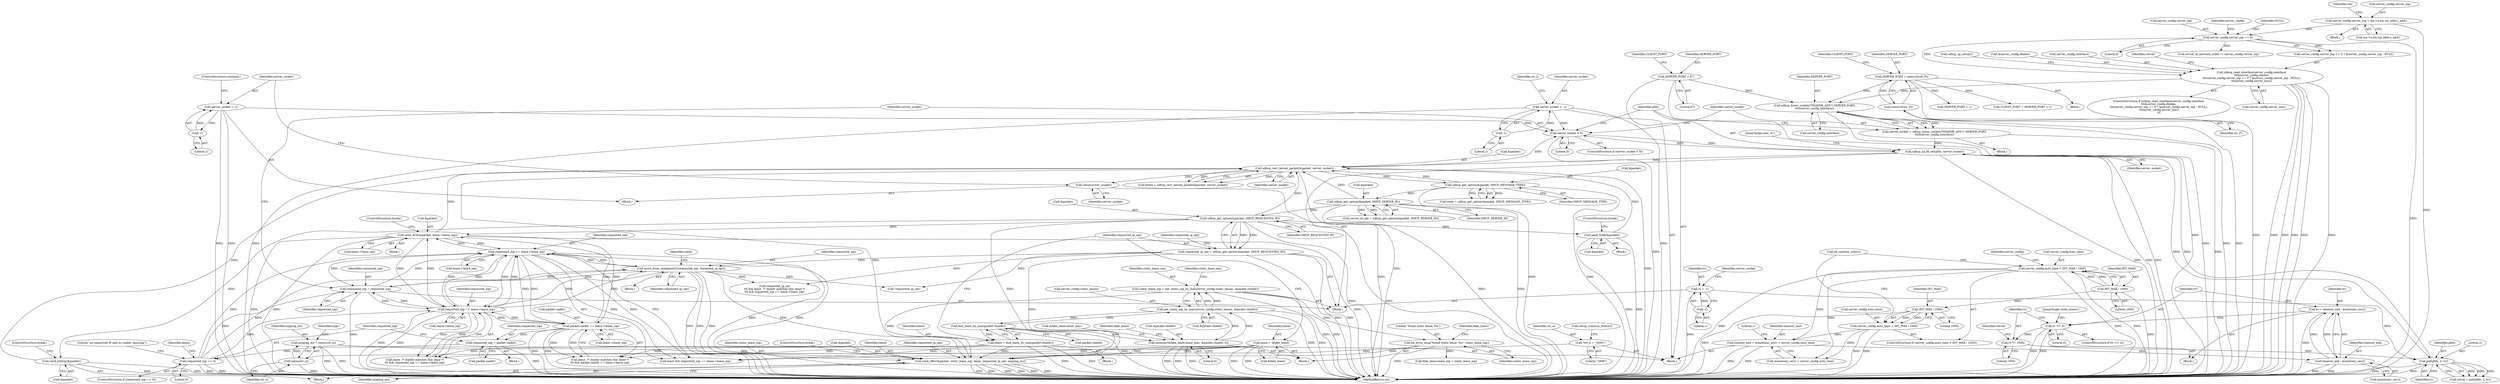 digraph "0_busybox_6d3b4bb24da9a07c263f3c1acf8df85382ff562c_1@API" {
"1000516" [label="(Call,close(server_socket))"];
"1000497" [label="(Call,udhcp_recv_kernel_packet(&packet, server_socket))"];
"1000642" [label="(Call,udhcp_get_option(&packet, DHCP_REQUESTED_IP))"];
"1000571" [label="(Call,udhcp_get_option(&packet, DHCP_SERVER_ID))"];
"1000545" [label="(Call,udhcp_get_option(&packet, DHCP_MESSAGE_TYPE))"];
"1000699" [label="(Call,send_ACK(&packet, lease->lease_nip))"];
"1000693" [label="(Call,requested_nip == lease->lease_nip)"];
"1000649" [label="(Call,move_from_unaligned32(requested_nip, requested_ip_opt))"];
"1000396" [label="(Call,requested_nip = requested_nip)"];
"1000683" [label="(Call,requested_nip == 0)"];
"1000677" [label="(Call,requested_nip = packet.ciaddr)"];
"1000761" [label="(Call,packet.ciaddr == lease->lease_nip)"];
"1000726" [label="(Call,requested_nip == lease->lease_nip)"];
"1000640" [label="(Call,requested_ip_opt = udhcp_get_option(&packet, DHCP_REQUESTED_IP))"];
"1000711" [label="(Call,send_NAK(&packet))"];
"1000780" [label="(Call,send_inform(&packet))"];
"1000661" [label="(Call,send_offer(&packet, static_lease_nip, lease, requested_ip_opt, arpping_ms))"];
"1000592" [label="(Call,static_lease_nip = get_static_nip_by_mac(server_config.static_leases, &packet.chaddr))"];
"1000594" [label="(Call,get_static_nip_by_mac(server_config.static_leases, &packet.chaddr))"];
"1000608" [label="(Call,memcpy(&fake_lease.lease_mac, &packet.chaddr, 6))"];
"1000636" [label="(Call,find_lease_by_mac(packet.chaddr))"];
"1000605" [label="(Call,bb_error_msg(\"found static lease: %x\", static_lease_nip))"];
"1000628" [label="(Call,lease = &fake_lease)"];
"1000634" [label="(Call,lease = find_lease_by_mac(packet.chaddr))"];
"1000239" [label="(Call,arpping_ms = xatou(str_a))"];
"1000241" [label="(Call,xatou(str_a))"];
"1000159" [label="(Call,*str_a = \"2000\")"];
"1000414" [label="(Call,udhcp_sp_fd_set(pfds, server_socket))"];
"1000445" [label="(Call,poll(pfds, 2, tv))"];
"1000440" [label="(Call,tv *= 1000)"];
"1000433" [label="(Call,tv <= 0)"];
"1000427" [label="(Call,tv = timeout_end - monotonic_sec())"];
"1000429" [label="(Call,timeout_end - monotonic_sec())"];
"1000379" [label="(Call,timeout_end = monotonic_sec() + server_config.auto_time)"];
"1000253" [label="(Call,server_config.auto_time > INT_MAX / 1000)"];
"1000257" [label="(Call,INT_MAX / 1000)"];
"1000260" [label="(Call,server_config.auto_time = INT_MAX / 1000)"];
"1000264" [label="(Call,INT_MAX / 1000)"];
"1000418" [label="(Call,tv = -1)"];
"1000420" [label="(Call,-1)"];
"1000403" [label="(Call,server_socket < 0)"];
"1000518" [label="(Call,server_socket = -1)"];
"1000520" [label="(Call,-1)"];
"1000144" [label="(Call,server_socket = -1)"];
"1000146" [label="(Call,-1)"];
"1000407" [label="(Call,server_socket = udhcp_listen_socket(/*INADDR_ANY,*/ SERVER_PORT,\n\t\t\t\t\tserver_config.interface))"];
"1000409" [label="(Call,udhcp_listen_socket(/*INADDR_ANY,*/ SERVER_PORT,\n\t\t\t\t\tserver_config.interface))"];
"1000165" [label="(Call,SERVER_PORT = 67)"];
"1000230" [label="(Call,SERVER_PORT = xatou16(str_P))"];
"1000232" [label="(Call,xatou16(str_P))"];
"1000350" [label="(Call,udhcp_read_interface(server_config.interface,\n\t\t\t&server_config.ifindex,\n\t\t\t(server_config.server_nip == 0 ? &server_config.server_nip : NULL),\n\t\t\tserver_config.server_mac))"];
"1000359" [label="(Call,server_config.server_nip == 0)"];
"1000210" [label="(Call,server_config.server_nip = lsa->u.sin.sin_addr.s_addr)"];
"1000761" [label="(Call,packet.ciaddr == lease->lease_nip)"];
"1000711" [label="(Call,send_NAK(&packet))"];
"1000265" [label="(Identifier,INT_MAX)"];
"1000519" [label="(Identifier,server_socket)"];
"1000667" [label="(Identifier,arpping_ms)"];
"1000699" [label="(Call,send_ACK(&packet, lease->lease_nip))"];
"1000515" [label="(Block,)"];
"1000235" [label="(Identifier,CLIENT_PORT)"];
"1000595" [label="(Call,server_config.static_leases)"];
"1000402" [label="(ControlStructure,if (server_socket < 0))"];
"1000661" [label="(Call,send_offer(&packet, static_lease_nip, lease, requested_ip_opt, arpping_ms))"];
"1000363" [label="(Literal,0)"];
"1000628" [label="(Call,lease = &fake_lease)"];
"1000500" [label="(Identifier,server_socket)"];
"1000230" [label="(Call,SERVER_PORT = xatou16(str_P))"];
"1000694" [label="(Identifier,requested_nip)"];
"1000254" [label="(Call,server_config.auto_time)"];
"1000495" [label="(Call,bytes = udhcp_recv_kernel_packet(&packet, server_socket))"];
"1000684" [label="(Identifier,requested_nip)"];
"1000691" [label="(Call,lease && requested_nip == lease->lease_nip)"];
"1000635" [label="(Identifier,lease)"];
"1000377" [label="(Call,udhcp_sp_setup())"];
"1000161" [label="(Literal,\"2000\")"];
"1000594" [label="(Call,get_static_nip_by_mac(server_config.static_leases, &packet.chaddr))"];
"1000415" [label="(Identifier,pfds)"];
"1000360" [label="(Call,server_config.server_nip)"];
"1000403" [label="(Call,server_socket < 0)"];
"1000444" [label="(Identifier,retval)"];
"1000702" [label="(Call,lease->lease_nip)"];
"1000608" [label="(Call,memcpy(&fake_lease.lease_mac, &packet.chaddr, 6))"];
"1000712" [label="(Call,&packet)"];
"1000688" [label="(Literal,\"no requested IP and no ciaddr, ignoring\")"];
"1000517" [label="(Identifier,server_socket)"];
"1000433" [label="(Call,tv <= 0)"];
"1000726" [label="(Call,requested_nip == lease->lease_nip)"];
"1000418" [label="(Call,tv = -1)"];
"1000683" [label="(Call,requested_nip == 0)"];
"1000605" [label="(Call,bb_error_msg(\"found static lease: %x\", static_lease_nip))"];
"1000705" [label="(ControlStructure,break;)"];
"1000650" [label="(Identifier,requested_nip)"];
"1000437" [label="(JumpTarget,write_leases:)"];
"1000666" [label="(Identifier,requested_ip_opt)"];
"1000645" [label="(Identifier,DHCP_REQUESTED_IP)"];
"1000620" [label="(Identifier,fake_lease)"];
"1000611" [label="(Identifier,fake_lease)"];
"1000359" [label="(Call,server_config.server_nip == 0)"];
"1000405" [label="(Literal,0)"];
"1000583" [label="(Call,server_id_network_order != server_config.server_nip)"];
"1000634" [label="(Call,lease = find_lease_by_mac(packet.chaddr))"];
"1000421" [label="(Literal,1)"];
"1000232" [label="(Call,xatou16(str_P))"];
"1000435" [label="(Literal,0)"];
"1000630" [label="(Call,&fake_lease)"];
"1000498" [label="(Call,&packet)"];
"1000780" [label="(Call,send_inform(&packet))"];
"1000266" [label="(Literal,1000)"];
"1000144" [label="(Call,server_socket = -1)"];
"1000569" [label="(Call,server_id_opt = udhcp_get_option(&packet, DHCP_SERVER_ID))"];
"1000354" [label="(Call,&server_config.ifindex)"];
"1000640" [label="(Call,requested_ip_opt = udhcp_get_option(&packet, DHCP_REQUESTED_IP))"];
"1000253" [label="(Call,server_config.auto_time > INT_MAX / 1000)"];
"1000603" [label="(Identifier,static_lease_nip)"];
"1000236" [label="(Call,SERVER_PORT + 1)"];
"1000677" [label="(Call,requested_nip = packet.ciaddr)"];
"1000432" [label="(ControlStructure,if (tv <= 0))"];
"1000428" [label="(Identifier,tv)"];
"1000637" [label="(Call,packet.chaddr)"];
"1000147" [label="(Literal,1)"];
"1000434" [label="(Identifier,tv)"];
"1000159" [label="(Call,*str_a = \"2000\")"];
"1000636" [label="(Call,find_lease_by_mac(packet.chaddr))"];
"1000349" [label="(ControlStructure,if (udhcp_read_interface(server_config.interface,\n\t\t\t&server_config.ifindex,\n\t\t\t(server_config.server_nip == 0 ? &server_config.server_nip : NULL),\n\t\t\tserver_config.server_mac)\n\t))"];
"1000546" [label="(Call,&packet)"];
"1000246" [label="(Identifier,argv)"];
"1000165" [label="(Call,SERVER_PORT = 67)"];
"1000607" [label="(Identifier,static_lease_nip)"];
"1000366" [label="(Identifier,server_config)"];
"1000231" [label="(Identifier,SERVER_PORT)"];
"1000259" [label="(Literal,1000)"];
"1000224" [label="(Identifier,lsa)"];
"1000618" [label="(Call,fake_lease.lease_nip = static_lease_nip)"];
"1000633" [label="(Block,)"];
"1000617" [label="(Literal,6)"];
"1000642" [label="(Call,udhcp_get_option(&packet, DHCP_REQUESTED_IP))"];
"1000674" [label="(Call,!requested_ip_opt)"];
"1000682" [label="(ControlStructure,if (requested_nip == 0))"];
"1000234" [label="(Call,CLIENT_PORT = SERVER_PORT + 1)"];
"1000351" [label="(Call,server_config.interface)"];
"1000593" [label="(Identifier,static_lease_nip)"];
"1000169" [label="(Identifier,CLIENT_PORT)"];
"1000613" [label="(Call,&packet.chaddr)"];
"1000160" [label="(Identifier,str_a)"];
"1000164" [label="(Call,setup_common_bufsiz())"];
"1000521" [label="(Literal,1)"];
"1000430" [label="(Identifier,timeout_end)"];
"1000710" [label="(Block,)"];
"1000448" [label="(Identifier,tv)"];
"1000765" [label="(Call,lease->lease_nip)"];
"1000446" [label="(Identifier,pfds)"];
"1000417" [label="(JumpTarget,new_tv:)"];
"1000695" [label="(Call,lease->lease_nip)"];
"1000664" [label="(Identifier,static_lease_nip)"];
"1000497" [label="(Call,udhcp_recv_kernel_packet(&packet, server_socket))"];
"1000571" [label="(Call,udhcp_get_option(&packet, DHCP_SERVER_ID))"];
"1000142" [label="(Block,)"];
"1000443" [label="(Call,retval = poll(pfds, 2, tv))"];
"1000685" [label="(Literal,0)"];
"1000368" [label="(Identifier,NULL)"];
"1000264" [label="(Call,INT_MAX / 1000)"];
"1000722" [label="(Call,requested_ip_opt\n\t\t\t && lease  /* chaddr matches this lease */\n\t\t\t && requested_nip == lease->lease_nip)"];
"1000166" [label="(Identifier,SERVER_PORT)"];
"1000692" [label="(Identifier,lease)"];
"1000380" [label="(Identifier,timeout_end)"];
"1000426" [label="(Block,)"];
"1000240" [label="(Identifier,arpping_ms)"];
"1000396" [label="(Call,requested_nip = requested_nip)"];
"1000629" [label="(Identifier,lease)"];
"1000431" [label="(Call,monotonic_sec())"];
"1000407" [label="(Call,server_socket = udhcp_listen_socket(/*INADDR_ANY,*/ SERVER_PORT,\n\t\t\t\t\tserver_config.interface))"];
"1000379" [label="(Call,timeout_end = monotonic_sec() + server_config.auto_time)"];
"1000387" [label="(Literal,1)"];
"1000516" [label="(Call,close(server_socket))"];
"1000520" [label="(Call,-1)"];
"1000411" [label="(Call,server_config.interface)"];
"1000408" [label="(Identifier,server_socket)"];
"1000156" [label="(Identifier,str_I)"];
"1000548" [label="(Identifier,DHCP_MESSAGE_TYPE)"];
"1000724" [label="(Call,lease  /* chaddr matches this lease */\n\t\t\t && requested_nip == lease->lease_nip)"];
"1000257" [label="(Call,INT_MAX / 1000)"];
"1000419" [label="(Identifier,tv)"];
"1000406" [label="(Block,)"];
"1000211" [label="(Call,server_config.server_nip)"];
"1000241" [label="(Call,xatou(str_a))"];
"1000239" [label="(Call,arpping_ms = xatou(str_a))"];
"1000656" [label="(Block,)"];
"1000210" [label="(Call,server_config.server_nip = lsa->u.sin.sin_addr.s_addr)"];
"1000442" [label="(Literal,1000)"];
"1000214" [label="(Call,lsa->u.sin.sin_addr.s_addr)"];
"1000609" [label="(Call,&fake_lease.lease_mac)"];
"1000252" [label="(ControlStructure,if (server_config.auto_time > INT_MAX / 1000))"];
"1000574" [label="(Identifier,DHCP_SERVER_ID)"];
"1000233" [label="(Identifier,str_P)"];
"1000397" [label="(Identifier,requested_nip)"];
"1000783" [label="(ControlStructure,break;)"];
"1000202" [label="(Block,)"];
"1000429" [label="(Call,timeout_end - monotonic_sec())"];
"1000643" [label="(Call,&packet)"];
"1000700" [label="(Call,&packet)"];
"1000762" [label="(Call,packet.ciaddr)"];
"1000146" [label="(Call,-1)"];
"1000420" [label="(Call,-1)"];
"1000781" [label="(Call,&packet)"];
"1000641" [label="(Identifier,requested_ip_opt)"];
"1000648" [label="(Block,)"];
"1000727" [label="(Identifier,requested_nip)"];
"1000410" [label="(Identifier,SERVER_PORT)"];
"1000267" [label="(Call,bb_sanitize_stdio())"];
"1000145" [label="(Identifier,server_socket)"];
"1000654" [label="(Identifier,state)"];
"1000242" [label="(Identifier,str_a)"];
"1000545" [label="(Call,udhcp_get_option(&packet, DHCP_MESSAGE_TYPE))"];
"1000167" [label="(Literal,67)"];
"1000604" [label="(Block,)"];
"1000447" [label="(Literal,2)"];
"1000714" [label="(ControlStructure,break;)"];
"1000693" [label="(Call,requested_nip == lease->lease_nip)"];
"1000649" [label="(Call,move_from_unaligned32(requested_nip, requested_ip_opt))"];
"1000369" [label="(Call,server_config.server_mac)"];
"1000647" [label="(Identifier,requested_ip_opt)"];
"1000440" [label="(Call,tv *= 1000)"];
"1000651" [label="(Identifier,requested_ip_opt)"];
"1000258" [label="(Identifier,INT_MAX)"];
"1000668" [label="(ControlStructure,break;)"];
"1000759" [label="(Call,lease  /* chaddr matches this lease */\n\t\t\t && packet.ciaddr == lease->lease_nip)"];
"1000662" [label="(Call,&packet)"];
"1000424" [label="(Identifier,server_config)"];
"1000427" [label="(Call,tv = timeout_end - monotonic_sec())"];
"1000260" [label="(Call,server_config.auto_time = INT_MAX / 1000)"];
"1000388" [label="(Block,)"];
"1000398" [label="(Identifier,requested_nip)"];
"1000262" [label="(Identifier,server_config)"];
"1000728" [label="(Call,lease->lease_nip)"];
"1000441" [label="(Identifier,tv)"];
"1000522" [label="(ControlStructure,continue;)"];
"1000679" [label="(Call,packet.ciaddr)"];
"1000350" [label="(Call,udhcp_read_interface(server_config.interface,\n\t\t\t&server_config.ifindex,\n\t\t\t(server_config.server_nip == 0 ? &server_config.server_nip : NULL),\n\t\t\tserver_config.server_mac))"];
"1000698" [label="(Block,)"];
"1000598" [label="(Call,&packet.chaddr)"];
"1000676" [label="(Block,)"];
"1000592" [label="(Call,static_lease_nip = get_static_nip_by_mac(server_config.static_leases, &packet.chaddr))"];
"1000606" [label="(Literal,\"found static lease: %x\")"];
"1000358" [label="(Call,server_config.server_nip == 0 ? &server_config.server_nip : NULL)"];
"1000445" [label="(Call,poll(pfds, 2, tv))"];
"1000665" [label="(Identifier,lease)"];
"1000414" [label="(Call,udhcp_sp_fd_set(pfds, server_socket))"];
"1000543" [label="(Call,state = udhcp_get_option(&packet, DHCP_MESSAGE_TYPE))"];
"1000404" [label="(Identifier,server_socket)"];
"1000381" [label="(Call,monotonic_sec() + server_config.auto_time)"];
"1000261" [label="(Call,server_config.auto_time)"];
"1000518" [label="(Call,server_socket = -1)"];
"1000678" [label="(Identifier,requested_nip)"];
"1000795" [label="(MethodReturn,int)"];
"1000572" [label="(Call,&packet)"];
"1000416" [label="(Identifier,server_socket)"];
"1000409" [label="(Call,udhcp_listen_socket(/*INADDR_ANY,*/ SERVER_PORT,\n\t\t\t\t\tserver_config.interface))"];
"1000229" [label="(Block,)"];
"1000374" [label="(Identifier,retval)"];
"1000516" -> "1000515"  [label="AST: "];
"1000516" -> "1000517"  [label="CFG: "];
"1000517" -> "1000516"  [label="AST: "];
"1000519" -> "1000516"  [label="CFG: "];
"1000516" -> "1000795"  [label="DDG: "];
"1000497" -> "1000516"  [label="DDG: "];
"1000497" -> "1000495"  [label="AST: "];
"1000497" -> "1000500"  [label="CFG: "];
"1000498" -> "1000497"  [label="AST: "];
"1000500" -> "1000497"  [label="AST: "];
"1000495" -> "1000497"  [label="CFG: "];
"1000497" -> "1000795"  [label="DDG: "];
"1000497" -> "1000795"  [label="DDG: "];
"1000497" -> "1000403"  [label="DDG: "];
"1000497" -> "1000495"  [label="DDG: "];
"1000497" -> "1000495"  [label="DDG: "];
"1000642" -> "1000497"  [label="DDG: "];
"1000699" -> "1000497"  [label="DDG: "];
"1000711" -> "1000497"  [label="DDG: "];
"1000780" -> "1000497"  [label="DDG: "];
"1000661" -> "1000497"  [label="DDG: "];
"1000545" -> "1000497"  [label="DDG: "];
"1000571" -> "1000497"  [label="DDG: "];
"1000414" -> "1000497"  [label="DDG: "];
"1000497" -> "1000545"  [label="DDG: "];
"1000642" -> "1000640"  [label="AST: "];
"1000642" -> "1000645"  [label="CFG: "];
"1000643" -> "1000642"  [label="AST: "];
"1000645" -> "1000642"  [label="AST: "];
"1000640" -> "1000642"  [label="CFG: "];
"1000642" -> "1000795"  [label="DDG: "];
"1000642" -> "1000795"  [label="DDG: "];
"1000642" -> "1000640"  [label="DDG: "];
"1000642" -> "1000640"  [label="DDG: "];
"1000571" -> "1000642"  [label="DDG: "];
"1000642" -> "1000661"  [label="DDG: "];
"1000642" -> "1000699"  [label="DDG: "];
"1000642" -> "1000711"  [label="DDG: "];
"1000642" -> "1000780"  [label="DDG: "];
"1000571" -> "1000569"  [label="AST: "];
"1000571" -> "1000574"  [label="CFG: "];
"1000572" -> "1000571"  [label="AST: "];
"1000574" -> "1000571"  [label="AST: "];
"1000569" -> "1000571"  [label="CFG: "];
"1000571" -> "1000795"  [label="DDG: "];
"1000571" -> "1000795"  [label="DDG: "];
"1000571" -> "1000569"  [label="DDG: "];
"1000571" -> "1000569"  [label="DDG: "];
"1000545" -> "1000571"  [label="DDG: "];
"1000545" -> "1000543"  [label="AST: "];
"1000545" -> "1000548"  [label="CFG: "];
"1000546" -> "1000545"  [label="AST: "];
"1000548" -> "1000545"  [label="AST: "];
"1000543" -> "1000545"  [label="CFG: "];
"1000545" -> "1000795"  [label="DDG: "];
"1000545" -> "1000795"  [label="DDG: "];
"1000545" -> "1000543"  [label="DDG: "];
"1000545" -> "1000543"  [label="DDG: "];
"1000699" -> "1000698"  [label="AST: "];
"1000699" -> "1000702"  [label="CFG: "];
"1000700" -> "1000699"  [label="AST: "];
"1000702" -> "1000699"  [label="AST: "];
"1000705" -> "1000699"  [label="CFG: "];
"1000699" -> "1000795"  [label="DDG: "];
"1000699" -> "1000795"  [label="DDG: "];
"1000699" -> "1000795"  [label="DDG: "];
"1000699" -> "1000693"  [label="DDG: "];
"1000693" -> "1000699"  [label="DDG: "];
"1000761" -> "1000699"  [label="DDG: "];
"1000726" -> "1000699"  [label="DDG: "];
"1000699" -> "1000726"  [label="DDG: "];
"1000699" -> "1000761"  [label="DDG: "];
"1000693" -> "1000691"  [label="AST: "];
"1000693" -> "1000695"  [label="CFG: "];
"1000694" -> "1000693"  [label="AST: "];
"1000695" -> "1000693"  [label="AST: "];
"1000691" -> "1000693"  [label="CFG: "];
"1000693" -> "1000795"  [label="DDG: "];
"1000693" -> "1000795"  [label="DDG: "];
"1000693" -> "1000396"  [label="DDG: "];
"1000693" -> "1000649"  [label="DDG: "];
"1000693" -> "1000691"  [label="DDG: "];
"1000693" -> "1000691"  [label="DDG: "];
"1000649" -> "1000693"  [label="DDG: "];
"1000396" -> "1000693"  [label="DDG: "];
"1000683" -> "1000693"  [label="DDG: "];
"1000726" -> "1000693"  [label="DDG: "];
"1000726" -> "1000693"  [label="DDG: "];
"1000761" -> "1000693"  [label="DDG: "];
"1000693" -> "1000726"  [label="DDG: "];
"1000693" -> "1000726"  [label="DDG: "];
"1000693" -> "1000761"  [label="DDG: "];
"1000649" -> "1000648"  [label="AST: "];
"1000649" -> "1000651"  [label="CFG: "];
"1000650" -> "1000649"  [label="AST: "];
"1000651" -> "1000649"  [label="AST: "];
"1000654" -> "1000649"  [label="CFG: "];
"1000649" -> "1000795"  [label="DDG: "];
"1000649" -> "1000795"  [label="DDG: "];
"1000649" -> "1000795"  [label="DDG: "];
"1000649" -> "1000396"  [label="DDG: "];
"1000396" -> "1000649"  [label="DDG: "];
"1000683" -> "1000649"  [label="DDG: "];
"1000726" -> "1000649"  [label="DDG: "];
"1000640" -> "1000649"  [label="DDG: "];
"1000649" -> "1000661"  [label="DDG: "];
"1000649" -> "1000674"  [label="DDG: "];
"1000649" -> "1000722"  [label="DDG: "];
"1000649" -> "1000726"  [label="DDG: "];
"1000396" -> "1000388"  [label="AST: "];
"1000396" -> "1000398"  [label="CFG: "];
"1000397" -> "1000396"  [label="AST: "];
"1000398" -> "1000396"  [label="AST: "];
"1000404" -> "1000396"  [label="CFG: "];
"1000396" -> "1000795"  [label="DDG: "];
"1000683" -> "1000396"  [label="DDG: "];
"1000726" -> "1000396"  [label="DDG: "];
"1000396" -> "1000726"  [label="DDG: "];
"1000683" -> "1000682"  [label="AST: "];
"1000683" -> "1000685"  [label="CFG: "];
"1000684" -> "1000683"  [label="AST: "];
"1000685" -> "1000683"  [label="AST: "];
"1000688" -> "1000683"  [label="CFG: "];
"1000692" -> "1000683"  [label="CFG: "];
"1000683" -> "1000795"  [label="DDG: "];
"1000683" -> "1000795"  [label="DDG: "];
"1000677" -> "1000683"  [label="DDG: "];
"1000683" -> "1000726"  [label="DDG: "];
"1000677" -> "1000676"  [label="AST: "];
"1000677" -> "1000679"  [label="CFG: "];
"1000678" -> "1000677"  [label="AST: "];
"1000679" -> "1000677"  [label="AST: "];
"1000684" -> "1000677"  [label="CFG: "];
"1000677" -> "1000795"  [label="DDG: "];
"1000761" -> "1000677"  [label="DDG: "];
"1000761" -> "1000759"  [label="AST: "];
"1000761" -> "1000765"  [label="CFG: "];
"1000762" -> "1000761"  [label="AST: "];
"1000765" -> "1000761"  [label="AST: "];
"1000759" -> "1000761"  [label="CFG: "];
"1000761" -> "1000795"  [label="DDG: "];
"1000761" -> "1000795"  [label="DDG: "];
"1000761" -> "1000726"  [label="DDG: "];
"1000761" -> "1000759"  [label="DDG: "];
"1000761" -> "1000759"  [label="DDG: "];
"1000726" -> "1000761"  [label="DDG: "];
"1000726" -> "1000724"  [label="AST: "];
"1000726" -> "1000728"  [label="CFG: "];
"1000727" -> "1000726"  [label="AST: "];
"1000728" -> "1000726"  [label="AST: "];
"1000724" -> "1000726"  [label="CFG: "];
"1000726" -> "1000795"  [label="DDG: "];
"1000726" -> "1000795"  [label="DDG: "];
"1000726" -> "1000724"  [label="DDG: "];
"1000726" -> "1000724"  [label="DDG: "];
"1000640" -> "1000388"  [label="AST: "];
"1000641" -> "1000640"  [label="AST: "];
"1000647" -> "1000640"  [label="CFG: "];
"1000640" -> "1000795"  [label="DDG: "];
"1000640" -> "1000795"  [label="DDG: "];
"1000640" -> "1000661"  [label="DDG: "];
"1000640" -> "1000674"  [label="DDG: "];
"1000640" -> "1000722"  [label="DDG: "];
"1000711" -> "1000710"  [label="AST: "];
"1000711" -> "1000712"  [label="CFG: "];
"1000712" -> "1000711"  [label="AST: "];
"1000714" -> "1000711"  [label="CFG: "];
"1000711" -> "1000795"  [label="DDG: "];
"1000711" -> "1000795"  [label="DDG: "];
"1000780" -> "1000656"  [label="AST: "];
"1000780" -> "1000781"  [label="CFG: "];
"1000781" -> "1000780"  [label="AST: "];
"1000783" -> "1000780"  [label="CFG: "];
"1000780" -> "1000795"  [label="DDG: "];
"1000780" -> "1000795"  [label="DDG: "];
"1000661" -> "1000656"  [label="AST: "];
"1000661" -> "1000667"  [label="CFG: "];
"1000662" -> "1000661"  [label="AST: "];
"1000664" -> "1000661"  [label="AST: "];
"1000665" -> "1000661"  [label="AST: "];
"1000666" -> "1000661"  [label="AST: "];
"1000667" -> "1000661"  [label="AST: "];
"1000668" -> "1000661"  [label="CFG: "];
"1000661" -> "1000795"  [label="DDG: "];
"1000661" -> "1000795"  [label="DDG: "];
"1000661" -> "1000795"  [label="DDG: "];
"1000661" -> "1000795"  [label="DDG: "];
"1000661" -> "1000795"  [label="DDG: "];
"1000661" -> "1000795"  [label="DDG: "];
"1000592" -> "1000661"  [label="DDG: "];
"1000605" -> "1000661"  [label="DDG: "];
"1000628" -> "1000661"  [label="DDG: "];
"1000634" -> "1000661"  [label="DDG: "];
"1000239" -> "1000661"  [label="DDG: "];
"1000592" -> "1000388"  [label="AST: "];
"1000592" -> "1000594"  [label="CFG: "];
"1000593" -> "1000592"  [label="AST: "];
"1000594" -> "1000592"  [label="AST: "];
"1000603" -> "1000592"  [label="CFG: "];
"1000592" -> "1000795"  [label="DDG: "];
"1000592" -> "1000795"  [label="DDG: "];
"1000594" -> "1000592"  [label="DDG: "];
"1000594" -> "1000592"  [label="DDG: "];
"1000592" -> "1000605"  [label="DDG: "];
"1000594" -> "1000598"  [label="CFG: "];
"1000595" -> "1000594"  [label="AST: "];
"1000598" -> "1000594"  [label="AST: "];
"1000594" -> "1000795"  [label="DDG: "];
"1000594" -> "1000795"  [label="DDG: "];
"1000608" -> "1000594"  [label="DDG: "];
"1000636" -> "1000594"  [label="DDG: "];
"1000594" -> "1000608"  [label="DDG: "];
"1000594" -> "1000636"  [label="DDG: "];
"1000608" -> "1000604"  [label="AST: "];
"1000608" -> "1000617"  [label="CFG: "];
"1000609" -> "1000608"  [label="AST: "];
"1000613" -> "1000608"  [label="AST: "];
"1000617" -> "1000608"  [label="AST: "];
"1000620" -> "1000608"  [label="CFG: "];
"1000608" -> "1000795"  [label="DDG: "];
"1000608" -> "1000795"  [label="DDG: "];
"1000608" -> "1000795"  [label="DDG: "];
"1000636" -> "1000608"  [label="DDG: "];
"1000636" -> "1000634"  [label="AST: "];
"1000636" -> "1000637"  [label="CFG: "];
"1000637" -> "1000636"  [label="AST: "];
"1000634" -> "1000636"  [label="CFG: "];
"1000636" -> "1000795"  [label="DDG: "];
"1000636" -> "1000634"  [label="DDG: "];
"1000605" -> "1000604"  [label="AST: "];
"1000605" -> "1000607"  [label="CFG: "];
"1000606" -> "1000605"  [label="AST: "];
"1000607" -> "1000605"  [label="AST: "];
"1000611" -> "1000605"  [label="CFG: "];
"1000605" -> "1000795"  [label="DDG: "];
"1000605" -> "1000618"  [label="DDG: "];
"1000628" -> "1000604"  [label="AST: "];
"1000628" -> "1000630"  [label="CFG: "];
"1000629" -> "1000628"  [label="AST: "];
"1000630" -> "1000628"  [label="AST: "];
"1000641" -> "1000628"  [label="CFG: "];
"1000628" -> "1000795"  [label="DDG: "];
"1000628" -> "1000795"  [label="DDG: "];
"1000628" -> "1000691"  [label="DDG: "];
"1000628" -> "1000724"  [label="DDG: "];
"1000628" -> "1000759"  [label="DDG: "];
"1000634" -> "1000633"  [label="AST: "];
"1000635" -> "1000634"  [label="AST: "];
"1000641" -> "1000634"  [label="CFG: "];
"1000634" -> "1000795"  [label="DDG: "];
"1000634" -> "1000795"  [label="DDG: "];
"1000634" -> "1000691"  [label="DDG: "];
"1000634" -> "1000724"  [label="DDG: "];
"1000634" -> "1000759"  [label="DDG: "];
"1000239" -> "1000142"  [label="AST: "];
"1000239" -> "1000241"  [label="CFG: "];
"1000240" -> "1000239"  [label="AST: "];
"1000241" -> "1000239"  [label="AST: "];
"1000246" -> "1000239"  [label="CFG: "];
"1000239" -> "1000795"  [label="DDG: "];
"1000239" -> "1000795"  [label="DDG: "];
"1000241" -> "1000239"  [label="DDG: "];
"1000241" -> "1000242"  [label="CFG: "];
"1000242" -> "1000241"  [label="AST: "];
"1000241" -> "1000795"  [label="DDG: "];
"1000159" -> "1000241"  [label="DDG: "];
"1000159" -> "1000142"  [label="AST: "];
"1000159" -> "1000161"  [label="CFG: "];
"1000160" -> "1000159"  [label="AST: "];
"1000161" -> "1000159"  [label="AST: "];
"1000164" -> "1000159"  [label="CFG: "];
"1000414" -> "1000388"  [label="AST: "];
"1000414" -> "1000416"  [label="CFG: "];
"1000415" -> "1000414"  [label="AST: "];
"1000416" -> "1000414"  [label="AST: "];
"1000417" -> "1000414"  [label="CFG: "];
"1000414" -> "1000795"  [label="DDG: "];
"1000414" -> "1000795"  [label="DDG: "];
"1000414" -> "1000795"  [label="DDG: "];
"1000414" -> "1000403"  [label="DDG: "];
"1000445" -> "1000414"  [label="DDG: "];
"1000403" -> "1000414"  [label="DDG: "];
"1000407" -> "1000414"  [label="DDG: "];
"1000414" -> "1000445"  [label="DDG: "];
"1000445" -> "1000443"  [label="AST: "];
"1000445" -> "1000448"  [label="CFG: "];
"1000446" -> "1000445"  [label="AST: "];
"1000447" -> "1000445"  [label="AST: "];
"1000448" -> "1000445"  [label="AST: "];
"1000443" -> "1000445"  [label="CFG: "];
"1000445" -> "1000795"  [label="DDG: "];
"1000445" -> "1000795"  [label="DDG: "];
"1000445" -> "1000443"  [label="DDG: "];
"1000445" -> "1000443"  [label="DDG: "];
"1000445" -> "1000443"  [label="DDG: "];
"1000440" -> "1000445"  [label="DDG: "];
"1000418" -> "1000445"  [label="DDG: "];
"1000440" -> "1000426"  [label="AST: "];
"1000440" -> "1000442"  [label="CFG: "];
"1000441" -> "1000440"  [label="AST: "];
"1000442" -> "1000440"  [label="AST: "];
"1000444" -> "1000440"  [label="CFG: "];
"1000433" -> "1000440"  [label="DDG: "];
"1000433" -> "1000432"  [label="AST: "];
"1000433" -> "1000435"  [label="CFG: "];
"1000434" -> "1000433"  [label="AST: "];
"1000435" -> "1000433"  [label="AST: "];
"1000437" -> "1000433"  [label="CFG: "];
"1000441" -> "1000433"  [label="CFG: "];
"1000433" -> "1000795"  [label="DDG: "];
"1000433" -> "1000795"  [label="DDG: "];
"1000427" -> "1000433"  [label="DDG: "];
"1000427" -> "1000426"  [label="AST: "];
"1000427" -> "1000429"  [label="CFG: "];
"1000428" -> "1000427"  [label="AST: "];
"1000429" -> "1000427"  [label="AST: "];
"1000434" -> "1000427"  [label="CFG: "];
"1000427" -> "1000795"  [label="DDG: "];
"1000429" -> "1000427"  [label="DDG: "];
"1000429" -> "1000427"  [label="DDG: "];
"1000429" -> "1000431"  [label="CFG: "];
"1000430" -> "1000429"  [label="AST: "];
"1000431" -> "1000429"  [label="AST: "];
"1000429" -> "1000795"  [label="DDG: "];
"1000429" -> "1000795"  [label="DDG: "];
"1000379" -> "1000429"  [label="DDG: "];
"1000379" -> "1000142"  [label="AST: "];
"1000379" -> "1000381"  [label="CFG: "];
"1000380" -> "1000379"  [label="AST: "];
"1000381" -> "1000379"  [label="AST: "];
"1000387" -> "1000379"  [label="CFG: "];
"1000379" -> "1000795"  [label="DDG: "];
"1000379" -> "1000795"  [label="DDG: "];
"1000253" -> "1000379"  [label="DDG: "];
"1000260" -> "1000379"  [label="DDG: "];
"1000253" -> "1000252"  [label="AST: "];
"1000253" -> "1000257"  [label="CFG: "];
"1000254" -> "1000253"  [label="AST: "];
"1000257" -> "1000253"  [label="AST: "];
"1000262" -> "1000253"  [label="CFG: "];
"1000267" -> "1000253"  [label="CFG: "];
"1000253" -> "1000795"  [label="DDG: "];
"1000253" -> "1000795"  [label="DDG: "];
"1000253" -> "1000795"  [label="DDG: "];
"1000257" -> "1000253"  [label="DDG: "];
"1000257" -> "1000253"  [label="DDG: "];
"1000253" -> "1000381"  [label="DDG: "];
"1000257" -> "1000259"  [label="CFG: "];
"1000258" -> "1000257"  [label="AST: "];
"1000259" -> "1000257"  [label="AST: "];
"1000257" -> "1000795"  [label="DDG: "];
"1000257" -> "1000264"  [label="DDG: "];
"1000260" -> "1000252"  [label="AST: "];
"1000260" -> "1000264"  [label="CFG: "];
"1000261" -> "1000260"  [label="AST: "];
"1000264" -> "1000260"  [label="AST: "];
"1000267" -> "1000260"  [label="CFG: "];
"1000260" -> "1000795"  [label="DDG: "];
"1000260" -> "1000795"  [label="DDG: "];
"1000264" -> "1000260"  [label="DDG: "];
"1000264" -> "1000260"  [label="DDG: "];
"1000260" -> "1000381"  [label="DDG: "];
"1000264" -> "1000266"  [label="CFG: "];
"1000265" -> "1000264"  [label="AST: "];
"1000266" -> "1000264"  [label="AST: "];
"1000264" -> "1000795"  [label="DDG: "];
"1000418" -> "1000388"  [label="AST: "];
"1000418" -> "1000420"  [label="CFG: "];
"1000419" -> "1000418"  [label="AST: "];
"1000420" -> "1000418"  [label="AST: "];
"1000424" -> "1000418"  [label="CFG: "];
"1000418" -> "1000795"  [label="DDG: "];
"1000420" -> "1000418"  [label="DDG: "];
"1000420" -> "1000421"  [label="CFG: "];
"1000421" -> "1000420"  [label="AST: "];
"1000403" -> "1000402"  [label="AST: "];
"1000403" -> "1000405"  [label="CFG: "];
"1000404" -> "1000403"  [label="AST: "];
"1000405" -> "1000403"  [label="AST: "];
"1000408" -> "1000403"  [label="CFG: "];
"1000415" -> "1000403"  [label="CFG: "];
"1000403" -> "1000795"  [label="DDG: "];
"1000518" -> "1000403"  [label="DDG: "];
"1000144" -> "1000403"  [label="DDG: "];
"1000518" -> "1000515"  [label="AST: "];
"1000518" -> "1000520"  [label="CFG: "];
"1000519" -> "1000518"  [label="AST: "];
"1000520" -> "1000518"  [label="AST: "];
"1000522" -> "1000518"  [label="CFG: "];
"1000518" -> "1000795"  [label="DDG: "];
"1000518" -> "1000795"  [label="DDG: "];
"1000520" -> "1000518"  [label="DDG: "];
"1000520" -> "1000521"  [label="CFG: "];
"1000521" -> "1000520"  [label="AST: "];
"1000144" -> "1000142"  [label="AST: "];
"1000144" -> "1000146"  [label="CFG: "];
"1000145" -> "1000144"  [label="AST: "];
"1000146" -> "1000144"  [label="AST: "];
"1000156" -> "1000144"  [label="CFG: "];
"1000144" -> "1000795"  [label="DDG: "];
"1000144" -> "1000795"  [label="DDG: "];
"1000146" -> "1000144"  [label="DDG: "];
"1000146" -> "1000147"  [label="CFG: "];
"1000147" -> "1000146"  [label="AST: "];
"1000407" -> "1000406"  [label="AST: "];
"1000407" -> "1000409"  [label="CFG: "];
"1000408" -> "1000407"  [label="AST: "];
"1000409" -> "1000407"  [label="AST: "];
"1000415" -> "1000407"  [label="CFG: "];
"1000407" -> "1000795"  [label="DDG: "];
"1000409" -> "1000407"  [label="DDG: "];
"1000409" -> "1000407"  [label="DDG: "];
"1000409" -> "1000411"  [label="CFG: "];
"1000410" -> "1000409"  [label="AST: "];
"1000411" -> "1000409"  [label="AST: "];
"1000409" -> "1000795"  [label="DDG: "];
"1000409" -> "1000795"  [label="DDG: "];
"1000165" -> "1000409"  [label="DDG: "];
"1000230" -> "1000409"  [label="DDG: "];
"1000350" -> "1000409"  [label="DDG: "];
"1000165" -> "1000142"  [label="AST: "];
"1000165" -> "1000167"  [label="CFG: "];
"1000166" -> "1000165"  [label="AST: "];
"1000167" -> "1000165"  [label="AST: "];
"1000169" -> "1000165"  [label="CFG: "];
"1000165" -> "1000795"  [label="DDG: "];
"1000230" -> "1000229"  [label="AST: "];
"1000230" -> "1000232"  [label="CFG: "];
"1000231" -> "1000230"  [label="AST: "];
"1000232" -> "1000230"  [label="AST: "];
"1000235" -> "1000230"  [label="CFG: "];
"1000230" -> "1000795"  [label="DDG: "];
"1000232" -> "1000230"  [label="DDG: "];
"1000230" -> "1000234"  [label="DDG: "];
"1000230" -> "1000236"  [label="DDG: "];
"1000232" -> "1000233"  [label="CFG: "];
"1000233" -> "1000232"  [label="AST: "];
"1000232" -> "1000795"  [label="DDG: "];
"1000350" -> "1000349"  [label="AST: "];
"1000350" -> "1000369"  [label="CFG: "];
"1000351" -> "1000350"  [label="AST: "];
"1000354" -> "1000350"  [label="AST: "];
"1000358" -> "1000350"  [label="AST: "];
"1000369" -> "1000350"  [label="AST: "];
"1000374" -> "1000350"  [label="CFG: "];
"1000377" -> "1000350"  [label="CFG: "];
"1000350" -> "1000795"  [label="DDG: "];
"1000350" -> "1000795"  [label="DDG: "];
"1000350" -> "1000795"  [label="DDG: "];
"1000350" -> "1000795"  [label="DDG: "];
"1000350" -> "1000795"  [label="DDG: "];
"1000359" -> "1000350"  [label="DDG: "];
"1000359" -> "1000358"  [label="AST: "];
"1000359" -> "1000363"  [label="CFG: "];
"1000360" -> "1000359"  [label="AST: "];
"1000363" -> "1000359"  [label="AST: "];
"1000366" -> "1000359"  [label="CFG: "];
"1000368" -> "1000359"  [label="CFG: "];
"1000359" -> "1000795"  [label="DDG: "];
"1000210" -> "1000359"  [label="DDG: "];
"1000359" -> "1000358"  [label="DDG: "];
"1000359" -> "1000583"  [label="DDG: "];
"1000210" -> "1000202"  [label="AST: "];
"1000210" -> "1000214"  [label="CFG: "];
"1000211" -> "1000210"  [label="AST: "];
"1000214" -> "1000210"  [label="AST: "];
"1000224" -> "1000210"  [label="CFG: "];
"1000210" -> "1000795"  [label="DDG: "];
}
